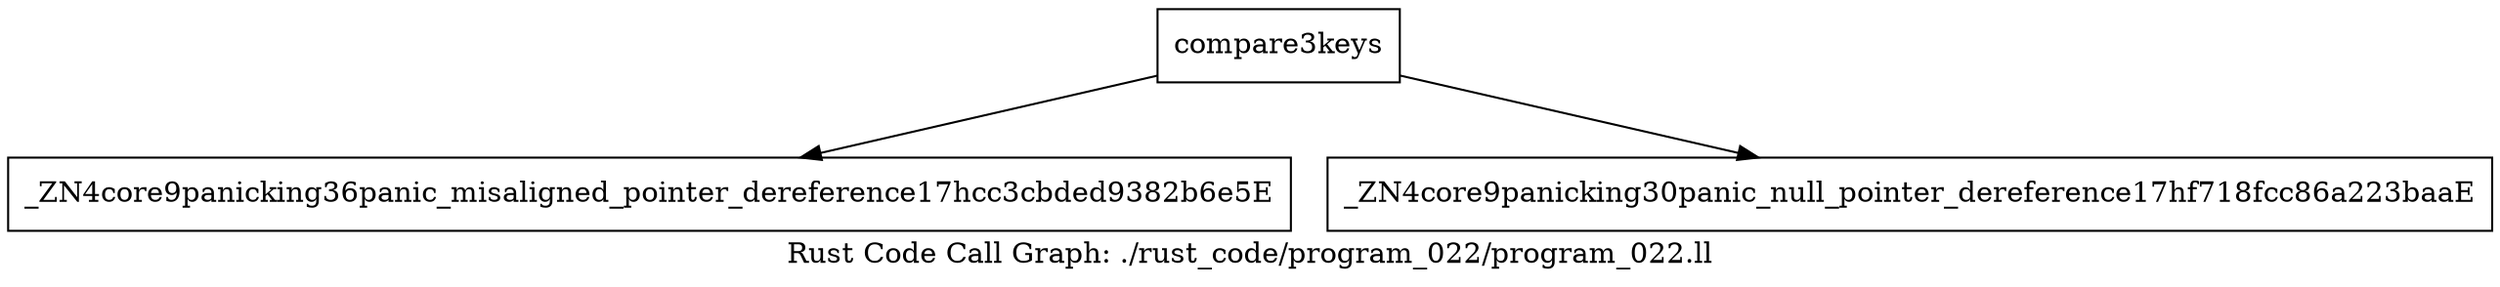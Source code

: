 digraph "Rust Code Call Graph: ./rust_code/program_022/program_022.ll" {
	label="Rust Code Call Graph: ./rust_code/program_022/program_022.ll";

	Node0x5579cecb9ae0 [shape=record,label="{compare3keys}"];
	Node0x5579cecb9ae0 -> Node0x5579cecc1d50;
	Node0x5579cecb9ae0 -> Node0x5579cecc21e0;
	Node0x5579cecc1d50 [shape=record,label="{_ZN4core9panicking36panic_misaligned_pointer_dereference17hcc3cbded9382b6e5E}"];
	Node0x5579cecc21e0 [shape=record,label="{_ZN4core9panicking30panic_null_pointer_dereference17hf718fcc86a223baaE}"];
}
